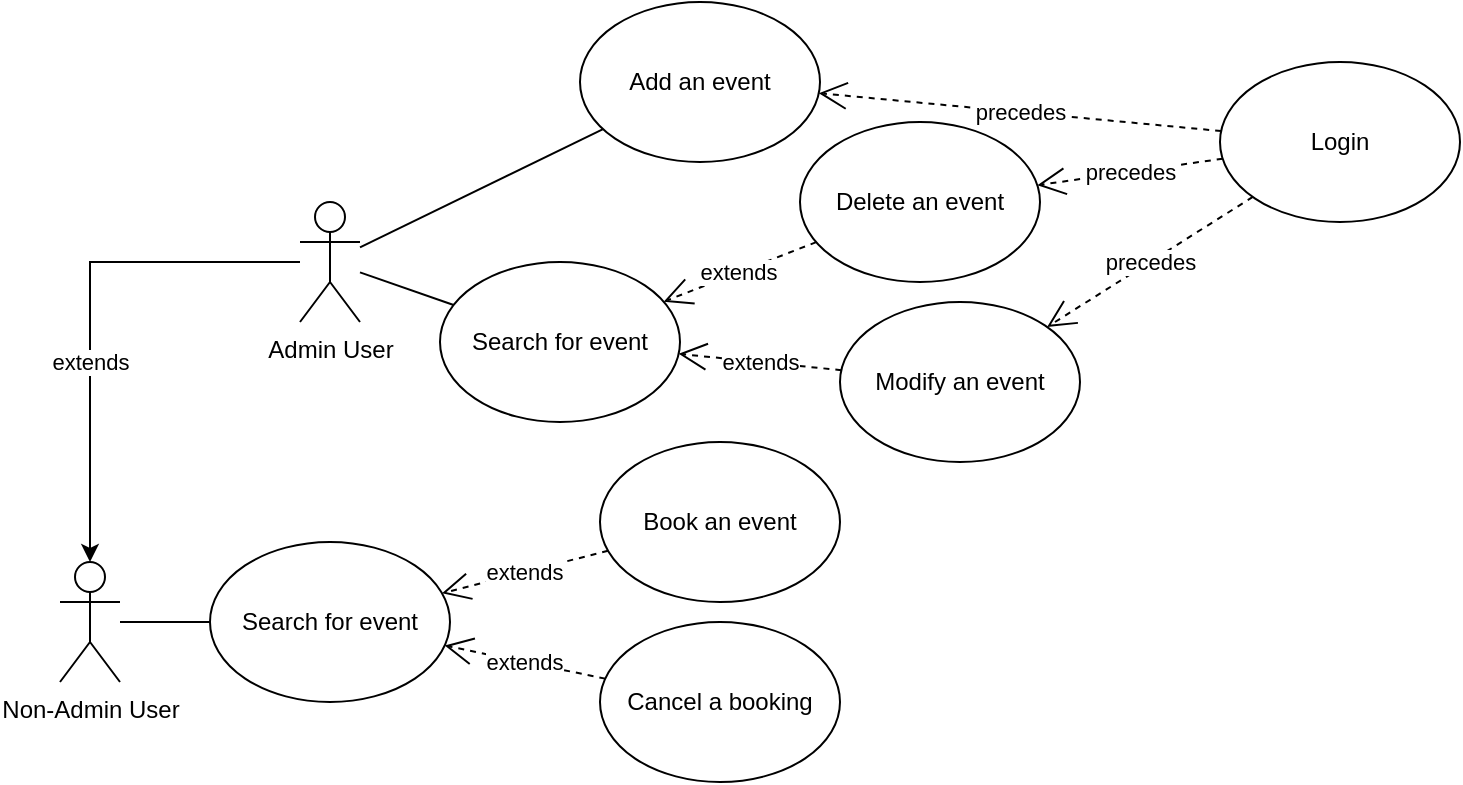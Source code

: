 <mxfile version="24.8.1">
  <diagram name="Page-1" id="ED3RVKIGB8l_h0Ks9ra7">
    <mxGraphModel dx="1176" dy="440" grid="1" gridSize="10" guides="1" tooltips="1" connect="1" arrows="1" fold="1" page="1" pageScale="1" pageWidth="827" pageHeight="1169" math="0" shadow="0">
      <root>
        <mxCell id="0" />
        <mxCell id="1" parent="0" />
        <mxCell id="igBMlUZ_AHUM9BY8_jIY-42" value="extends" style="edgeStyle=orthogonalEdgeStyle;rounded=0;orthogonalLoop=1;jettySize=auto;html=1;" edge="1" parent="1" source="igBMlUZ_AHUM9BY8_jIY-1" target="igBMlUZ_AHUM9BY8_jIY-7">
          <mxGeometry x="0.216" relative="1" as="geometry">
            <mxPoint as="offset" />
          </mxGeometry>
        </mxCell>
        <mxCell id="igBMlUZ_AHUM9BY8_jIY-1" value="Admin User" style="shape=umlActor;verticalLabelPosition=bottom;verticalAlign=top;html=1;outlineConnect=0;" vertex="1" parent="1">
          <mxGeometry x="180" y="150" width="30" height="60" as="geometry" />
        </mxCell>
        <mxCell id="igBMlUZ_AHUM9BY8_jIY-7" value="Non-Admin User" style="shape=umlActor;verticalLabelPosition=bottom;verticalAlign=top;html=1;outlineConnect=0;" vertex="1" parent="1">
          <mxGeometry x="60" y="330" width="30" height="60" as="geometry" />
        </mxCell>
        <mxCell id="igBMlUZ_AHUM9BY8_jIY-8" value="Search for event" style="ellipse;whiteSpace=wrap;html=1;" vertex="1" parent="1">
          <mxGeometry x="135" y="320" width="120" height="80" as="geometry" />
        </mxCell>
        <mxCell id="igBMlUZ_AHUM9BY8_jIY-10" value="Modify an event" style="ellipse;whiteSpace=wrap;html=1;" vertex="1" parent="1">
          <mxGeometry x="450" y="200" width="120" height="80" as="geometry" />
        </mxCell>
        <mxCell id="igBMlUZ_AHUM9BY8_jIY-11" value="Book an event" style="ellipse;whiteSpace=wrap;html=1;" vertex="1" parent="1">
          <mxGeometry x="330" y="270" width="120" height="80" as="geometry" />
        </mxCell>
        <mxCell id="igBMlUZ_AHUM9BY8_jIY-13" value="Delete an event" style="ellipse;whiteSpace=wrap;html=1;" vertex="1" parent="1">
          <mxGeometry x="430" y="110" width="120" height="80" as="geometry" />
        </mxCell>
        <mxCell id="igBMlUZ_AHUM9BY8_jIY-14" value="Add an event" style="ellipse;whiteSpace=wrap;html=1;" vertex="1" parent="1">
          <mxGeometry x="320" y="50" width="120" height="80" as="geometry" />
        </mxCell>
        <mxCell id="igBMlUZ_AHUM9BY8_jIY-15" value="Cancel a booking" style="ellipse;whiteSpace=wrap;html=1;" vertex="1" parent="1">
          <mxGeometry x="330" y="360" width="120" height="80" as="geometry" />
        </mxCell>
        <mxCell id="igBMlUZ_AHUM9BY8_jIY-16" value="Login" style="ellipse;whiteSpace=wrap;html=1;" vertex="1" parent="1">
          <mxGeometry x="640" y="80" width="120" height="80" as="geometry" />
        </mxCell>
        <mxCell id="igBMlUZ_AHUM9BY8_jIY-18" value="precedes" style="endArrow=open;endSize=12;dashed=1;html=1;rounded=0;" edge="1" parent="1" source="igBMlUZ_AHUM9BY8_jIY-16" target="igBMlUZ_AHUM9BY8_jIY-10">
          <mxGeometry width="160" relative="1" as="geometry">
            <mxPoint x="570" y="240" as="sourcePoint" />
            <mxPoint x="730" y="240" as="targetPoint" />
          </mxGeometry>
        </mxCell>
        <mxCell id="igBMlUZ_AHUM9BY8_jIY-19" value="precedes" style="endArrow=open;endSize=12;dashed=1;html=1;rounded=0;" edge="1" parent="1" source="igBMlUZ_AHUM9BY8_jIY-16" target="igBMlUZ_AHUM9BY8_jIY-14">
          <mxGeometry width="160" relative="1" as="geometry">
            <mxPoint x="610" y="160" as="sourcePoint" />
            <mxPoint x="506" y="101" as="targetPoint" />
          </mxGeometry>
        </mxCell>
        <mxCell id="igBMlUZ_AHUM9BY8_jIY-20" value="precedes" style="endArrow=open;endSize=12;dashed=1;html=1;rounded=0;" edge="1" parent="1" source="igBMlUZ_AHUM9BY8_jIY-16" target="igBMlUZ_AHUM9BY8_jIY-13">
          <mxGeometry width="160" relative="1" as="geometry">
            <mxPoint x="618.433" y="205.609" as="sourcePoint" />
            <mxPoint x="540" y="266.16" as="targetPoint" />
          </mxGeometry>
        </mxCell>
        <mxCell id="igBMlUZ_AHUM9BY8_jIY-28" value="" style="endArrow=none;html=1;rounded=0;" edge="1" parent="1" source="igBMlUZ_AHUM9BY8_jIY-1" target="igBMlUZ_AHUM9BY8_jIY-14">
          <mxGeometry width="50" height="50" relative="1" as="geometry">
            <mxPoint x="180" y="160" as="sourcePoint" />
            <mxPoint x="410" y="107" as="targetPoint" />
            <Array as="points" />
          </mxGeometry>
        </mxCell>
        <mxCell id="igBMlUZ_AHUM9BY8_jIY-34" value="" style="endArrow=none;html=1;rounded=0;" edge="1" parent="1" source="igBMlUZ_AHUM9BY8_jIY-7" target="igBMlUZ_AHUM9BY8_jIY-8">
          <mxGeometry width="50" height="50" relative="1" as="geometry">
            <mxPoint x="120" y="280" as="sourcePoint" />
            <mxPoint x="343" y="373" as="targetPoint" />
            <Array as="points" />
          </mxGeometry>
        </mxCell>
        <mxCell id="igBMlUZ_AHUM9BY8_jIY-35" value="extends" style="endArrow=open;endSize=12;dashed=1;html=1;rounded=0;" edge="1" parent="1" source="igBMlUZ_AHUM9BY8_jIY-13" target="igBMlUZ_AHUM9BY8_jIY-43">
          <mxGeometry x="0.008" width="160" relative="1" as="geometry">
            <mxPoint x="636" y="255" as="sourcePoint" />
            <mxPoint x="240" y="370" as="targetPoint" />
            <mxPoint as="offset" />
          </mxGeometry>
        </mxCell>
        <mxCell id="igBMlUZ_AHUM9BY8_jIY-37" value="extends" style="endArrow=open;endSize=12;dashed=1;html=1;rounded=0;" edge="1" parent="1" source="igBMlUZ_AHUM9BY8_jIY-11" target="igBMlUZ_AHUM9BY8_jIY-8">
          <mxGeometry x="0.008" width="160" relative="1" as="geometry">
            <mxPoint x="422" y="334" as="sourcePoint" />
            <mxPoint x="352" y="406" as="targetPoint" />
            <mxPoint as="offset" />
          </mxGeometry>
        </mxCell>
        <mxCell id="igBMlUZ_AHUM9BY8_jIY-38" value="extends" style="endArrow=open;endSize=12;dashed=1;html=1;rounded=0;" edge="1" parent="1" source="igBMlUZ_AHUM9BY8_jIY-15" target="igBMlUZ_AHUM9BY8_jIY-8">
          <mxGeometry x="0.008" width="160" relative="1" as="geometry">
            <mxPoint x="432" y="344" as="sourcePoint" />
            <mxPoint x="362" y="416" as="targetPoint" />
            <mxPoint as="offset" />
          </mxGeometry>
        </mxCell>
        <mxCell id="igBMlUZ_AHUM9BY8_jIY-43" value="Search for event" style="ellipse;whiteSpace=wrap;html=1;" vertex="1" parent="1">
          <mxGeometry x="250" y="180" width="120" height="80" as="geometry" />
        </mxCell>
        <mxCell id="igBMlUZ_AHUM9BY8_jIY-44" value="" style="endArrow=none;html=1;rounded=0;" edge="1" parent="1" source="igBMlUZ_AHUM9BY8_jIY-1" target="igBMlUZ_AHUM9BY8_jIY-43">
          <mxGeometry width="50" height="50" relative="1" as="geometry">
            <mxPoint x="220" y="300" as="sourcePoint" />
            <mxPoint x="384" y="306" as="targetPoint" />
            <Array as="points" />
          </mxGeometry>
        </mxCell>
        <mxCell id="igBMlUZ_AHUM9BY8_jIY-45" value="extends" style="endArrow=open;endSize=12;dashed=1;html=1;rounded=0;" edge="1" parent="1" source="igBMlUZ_AHUM9BY8_jIY-10" target="igBMlUZ_AHUM9BY8_jIY-43">
          <mxGeometry x="0.008" width="160" relative="1" as="geometry">
            <mxPoint x="442" y="300" as="sourcePoint" />
            <mxPoint x="378" y="310" as="targetPoint" />
            <mxPoint as="offset" />
          </mxGeometry>
        </mxCell>
      </root>
    </mxGraphModel>
  </diagram>
</mxfile>
